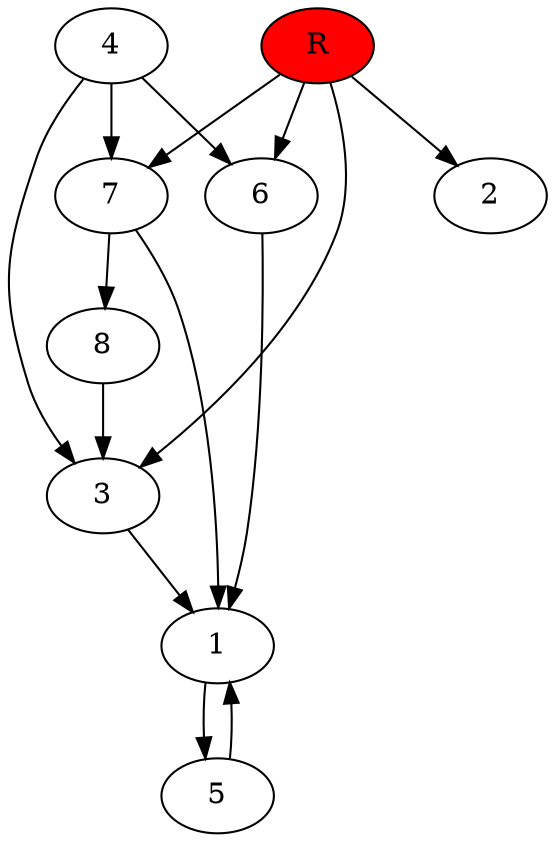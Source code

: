 digraph prb24917 {
	1
	2
	3
	4
	5
	6
	7
	8
	R [fillcolor="#ff0000" style=filled]
	1 -> 5
	3 -> 1
	4 -> 3
	4 -> 6
	4 -> 7
	5 -> 1
	6 -> 1
	7 -> 1
	7 -> 8
	8 -> 3
	R -> 2
	R -> 3
	R -> 6
	R -> 7
}
